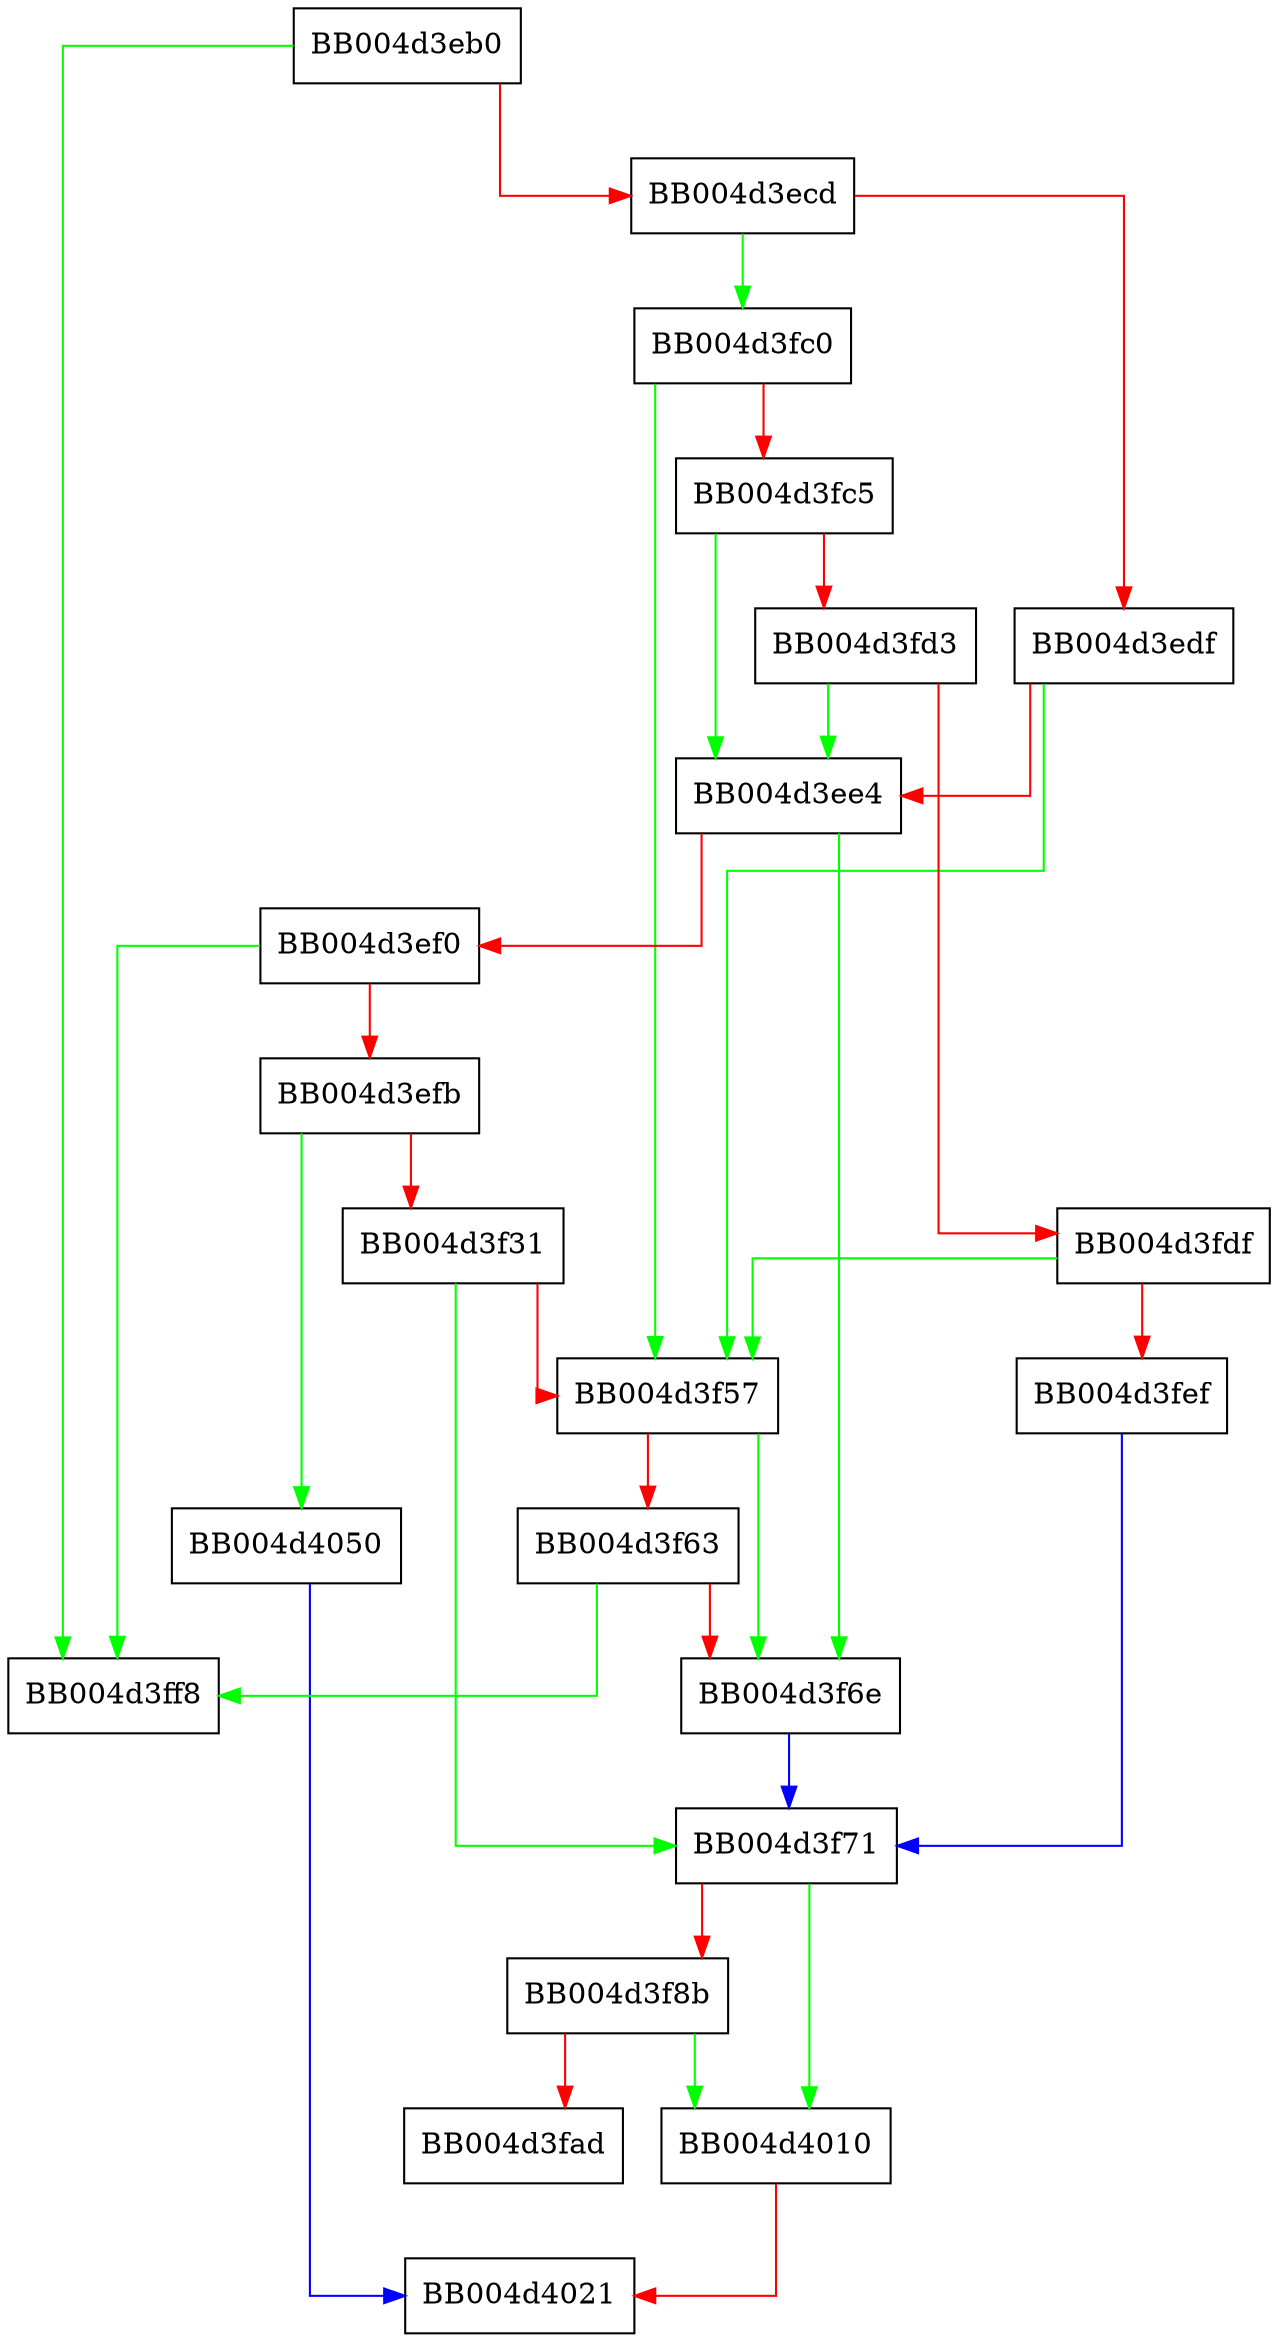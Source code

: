digraph tls_construct_ctos_session_ticket {
  node [shape="box"];
  graph [splines=ortho];
  BB004d3eb0 -> BB004d3ff8 [color="green"];
  BB004d3eb0 -> BB004d3ecd [color="red"];
  BB004d3ecd -> BB004d3fc0 [color="green"];
  BB004d3ecd -> BB004d3edf [color="red"];
  BB004d3edf -> BB004d3f57 [color="green"];
  BB004d3edf -> BB004d3ee4 [color="red"];
  BB004d3ee4 -> BB004d3f6e [color="green"];
  BB004d3ee4 -> BB004d3ef0 [color="red"];
  BB004d3ef0 -> BB004d3ff8 [color="green"];
  BB004d3ef0 -> BB004d3efb [color="red"];
  BB004d3efb -> BB004d4050 [color="green"];
  BB004d3efb -> BB004d3f31 [color="red"];
  BB004d3f31 -> BB004d3f71 [color="green"];
  BB004d3f31 -> BB004d3f57 [color="red"];
  BB004d3f57 -> BB004d3f6e [color="green"];
  BB004d3f57 -> BB004d3f63 [color="red"];
  BB004d3f63 -> BB004d3ff8 [color="green"];
  BB004d3f63 -> BB004d3f6e [color="red"];
  BB004d3f6e -> BB004d3f71 [color="blue"];
  BB004d3f71 -> BB004d4010 [color="green"];
  BB004d3f71 -> BB004d3f8b [color="red"];
  BB004d3f8b -> BB004d4010 [color="green"];
  BB004d3f8b -> BB004d3fad [color="red"];
  BB004d3fc0 -> BB004d3f57 [color="green"];
  BB004d3fc0 -> BB004d3fc5 [color="red"];
  BB004d3fc5 -> BB004d3ee4 [color="green"];
  BB004d3fc5 -> BB004d3fd3 [color="red"];
  BB004d3fd3 -> BB004d3ee4 [color="green"];
  BB004d3fd3 -> BB004d3fdf [color="red"];
  BB004d3fdf -> BB004d3f57 [color="green"];
  BB004d3fdf -> BB004d3fef [color="red"];
  BB004d3fef -> BB004d3f71 [color="blue"];
  BB004d4010 -> BB004d4021 [color="red"];
  BB004d4050 -> BB004d4021 [color="blue"];
}